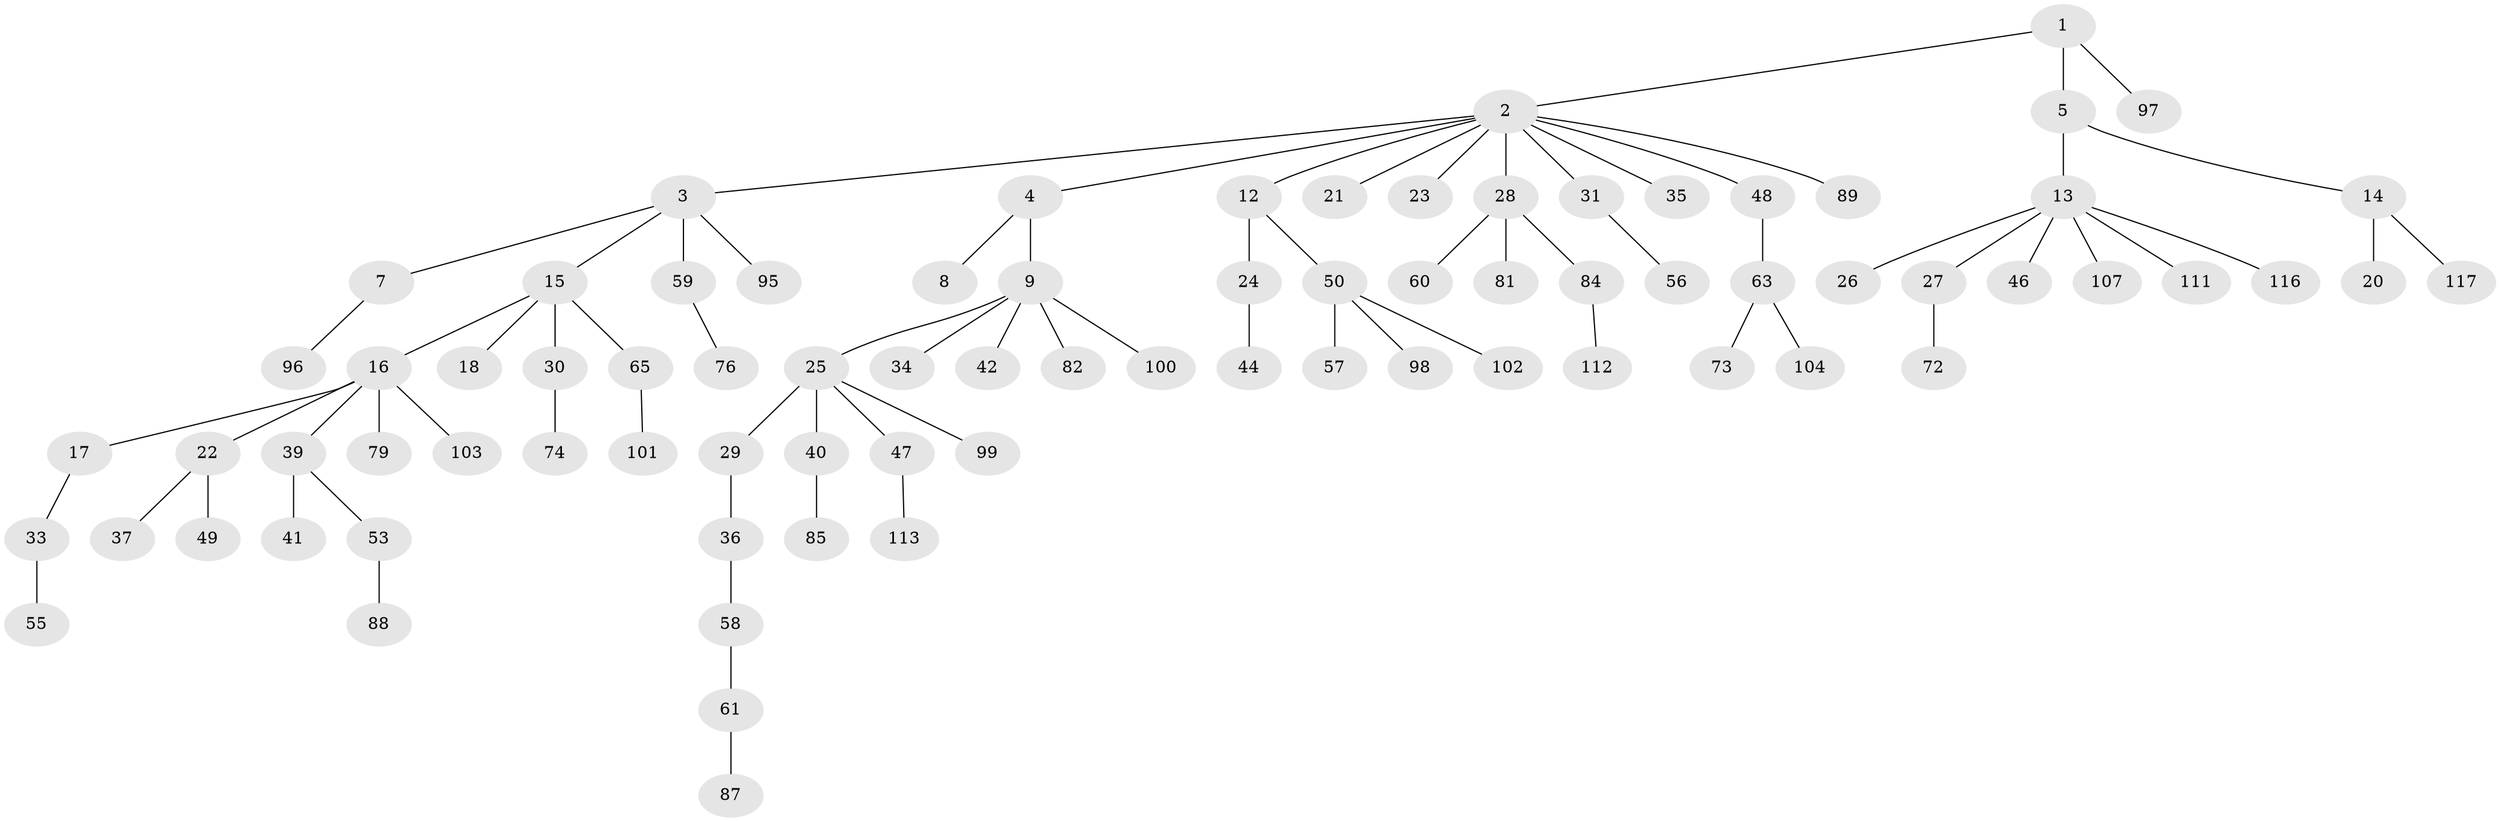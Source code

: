 // Generated by graph-tools (version 1.1) at 2025/24/03/03/25 07:24:08]
// undirected, 80 vertices, 79 edges
graph export_dot {
graph [start="1"]
  node [color=gray90,style=filled];
  1 [super="+43"];
  2 [super="+10"];
  3 [super="+11"];
  4 [super="+6"];
  5 [super="+71"];
  7 [super="+90"];
  8;
  9 [super="+69"];
  12 [super="+115"];
  13 [super="+38"];
  14 [super="+52"];
  15 [super="+51"];
  16 [super="+19"];
  17 [super="+54"];
  18;
  20;
  21;
  22 [super="+32"];
  23 [super="+91"];
  24 [super="+66"];
  25 [super="+75"];
  26 [super="+77"];
  27 [super="+67"];
  28 [super="+45"];
  29;
  30;
  31 [super="+93"];
  33;
  34 [super="+70"];
  35;
  36;
  37;
  39 [super="+83"];
  40 [super="+86"];
  41;
  42 [super="+68"];
  44;
  46;
  47;
  48;
  49 [super="+114"];
  50 [super="+80"];
  53;
  55 [super="+105"];
  56 [super="+64"];
  57;
  58;
  59 [super="+62"];
  60 [super="+110"];
  61 [super="+92"];
  63 [super="+106"];
  65 [super="+78"];
  72;
  73;
  74;
  76;
  79;
  81;
  82;
  84;
  85 [super="+108"];
  87;
  88 [super="+94"];
  89;
  95;
  96 [super="+109"];
  97;
  98;
  99;
  100;
  101;
  102;
  103;
  104;
  107;
  111;
  112;
  113;
  116;
  117;
  1 -- 2;
  1 -- 5;
  1 -- 97;
  2 -- 3;
  2 -- 4;
  2 -- 21;
  2 -- 23;
  2 -- 31;
  2 -- 89;
  2 -- 48;
  2 -- 35;
  2 -- 12;
  2 -- 28;
  3 -- 7;
  3 -- 15;
  3 -- 95;
  3 -- 59;
  4 -- 8;
  4 -- 9;
  5 -- 13;
  5 -- 14;
  7 -- 96;
  9 -- 25;
  9 -- 34;
  9 -- 42;
  9 -- 82;
  9 -- 100;
  12 -- 24;
  12 -- 50;
  13 -- 26;
  13 -- 27;
  13 -- 107;
  13 -- 116;
  13 -- 46;
  13 -- 111;
  14 -- 20;
  14 -- 117;
  15 -- 16;
  15 -- 18;
  15 -- 30;
  15 -- 65;
  16 -- 17;
  16 -- 39;
  16 -- 79;
  16 -- 103;
  16 -- 22;
  17 -- 33;
  22 -- 37;
  22 -- 49;
  24 -- 44;
  25 -- 29;
  25 -- 40;
  25 -- 47;
  25 -- 99;
  27 -- 72;
  28 -- 81;
  28 -- 60;
  28 -- 84;
  29 -- 36;
  30 -- 74;
  31 -- 56;
  33 -- 55;
  36 -- 58;
  39 -- 41;
  39 -- 53;
  40 -- 85;
  47 -- 113;
  48 -- 63;
  50 -- 57;
  50 -- 98;
  50 -- 102;
  53 -- 88;
  58 -- 61;
  59 -- 76;
  61 -- 87;
  63 -- 73;
  63 -- 104;
  65 -- 101;
  84 -- 112;
}
